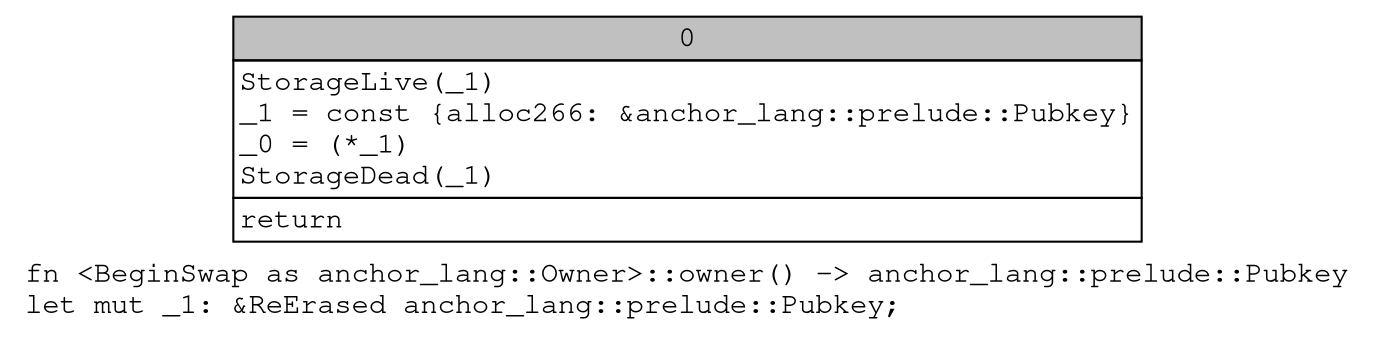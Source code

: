 digraph Mir_0_20331 {
    graph [fontname="Courier, monospace"];
    node [fontname="Courier, monospace"];
    edge [fontname="Courier, monospace"];
    label=<fn &lt;BeginSwap as anchor_lang::Owner&gt;::owner() -&gt; anchor_lang::prelude::Pubkey<br align="left"/>let mut _1: &amp;ReErased anchor_lang::prelude::Pubkey;<br align="left"/>>;
    bb0__0_20331 [shape="none", label=<<table border="0" cellborder="1" cellspacing="0"><tr><td bgcolor="gray" align="center" colspan="1">0</td></tr><tr><td align="left" balign="left">StorageLive(_1)<br/>_1 = const {alloc266: &amp;anchor_lang::prelude::Pubkey}<br/>_0 = (*_1)<br/>StorageDead(_1)<br/></td></tr><tr><td align="left">return</td></tr></table>>];
}
